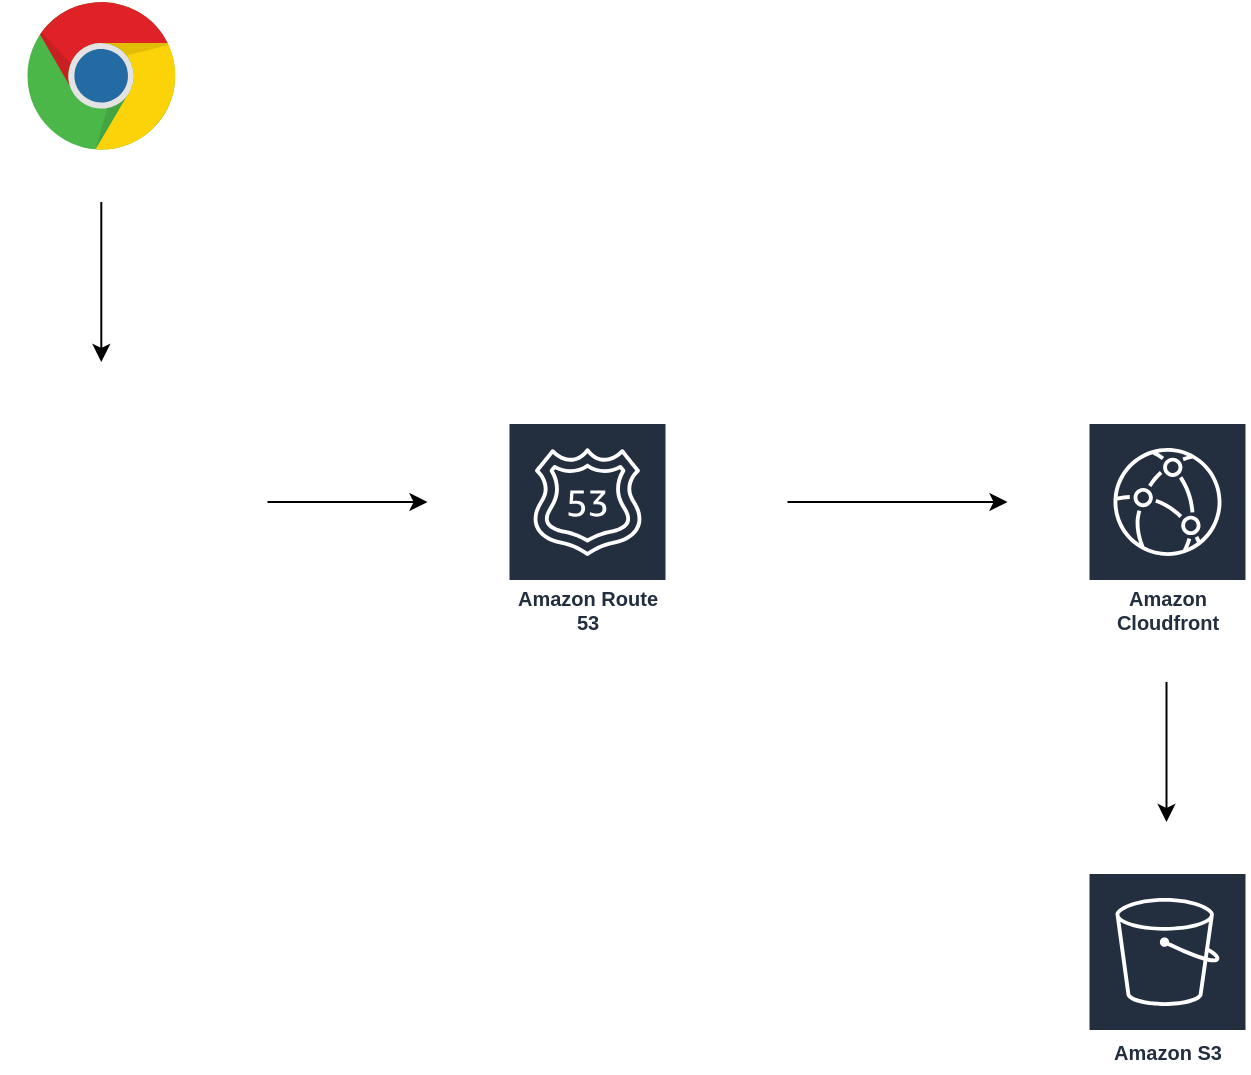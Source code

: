 <mxfile version="20.8.20" type="github">
  <diagram name="Page-1" id="nI1nvRkX7SopuIC9oGd2">
    <mxGraphModel dx="1359" dy="754" grid="1" gridSize="10" guides="1" tooltips="1" connect="1" arrows="1" fold="1" page="1" pageScale="1" pageWidth="827" pageHeight="1169" math="0" shadow="0">
      <root>
        <mxCell id="0" />
        <mxCell id="1" parent="0" />
        <mxCell id="5PFMSeBPYbZeD1rcCoT7-1" value="" style="dashed=0;outlineConnect=0;html=1;align=center;labelPosition=center;verticalLabelPosition=bottom;verticalAlign=top;shape=mxgraph.weblogos.chrome" vertex="1" parent="1">
          <mxGeometry x="93.75" y="150" width="74.8" height="75.4" as="geometry" />
        </mxCell>
        <mxCell id="5PFMSeBPYbZeD1rcCoT7-2" value="" style="endArrow=classic;html=1;rounded=0;" edge="1" parent="1">
          <mxGeometry width="50" height="50" relative="1" as="geometry">
            <mxPoint x="130.65" y="250" as="sourcePoint" />
            <mxPoint x="130.65" y="330" as="targetPoint" />
          </mxGeometry>
        </mxCell>
        <mxCell id="5PFMSeBPYbZeD1rcCoT7-3" value="" style="shape=image;html=1;verticalAlign=top;verticalLabelPosition=bottom;labelBackgroundColor=#ffffff;imageAspect=0;aspect=fixed;image=https://cdn1.iconfinder.com/data/icons/unicons-line-vol-5/24/react-128.png" vertex="1" parent="1">
          <mxGeometry x="80" y="350" width="102.3" height="102.3" as="geometry" />
        </mxCell>
        <mxCell id="5PFMSeBPYbZeD1rcCoT7-4" value="Amazon S3" style="sketch=0;outlineConnect=0;fontColor=#232F3E;gradientColor=none;strokeColor=#ffffff;fillColor=#232F3E;dashed=0;verticalLabelPosition=middle;verticalAlign=bottom;align=center;html=1;whiteSpace=wrap;fontSize=10;fontStyle=1;spacing=3;shape=mxgraph.aws4.productIcon;prIcon=mxgraph.aws4.s3;" vertex="1" parent="1">
          <mxGeometry x="623.75" y="585" width="80" height="100" as="geometry" />
        </mxCell>
        <mxCell id="5PFMSeBPYbZeD1rcCoT7-5" value="" style="endArrow=classic;html=1;rounded=0;" edge="1" parent="1">
          <mxGeometry width="50" height="50" relative="1" as="geometry">
            <mxPoint x="213.75" y="400" as="sourcePoint" />
            <mxPoint x="293.75" y="400" as="targetPoint" />
          </mxGeometry>
        </mxCell>
        <mxCell id="5PFMSeBPYbZeD1rcCoT7-6" value="Amazon Route 53" style="sketch=0;outlineConnect=0;fontColor=#232F3E;gradientColor=none;strokeColor=#ffffff;fillColor=#232F3E;dashed=0;verticalLabelPosition=middle;verticalAlign=bottom;align=center;html=1;whiteSpace=wrap;fontSize=10;fontStyle=1;spacing=3;shape=mxgraph.aws4.productIcon;prIcon=mxgraph.aws4.route_53;" vertex="1" parent="1">
          <mxGeometry x="333.75" y="360" width="80" height="110" as="geometry" />
        </mxCell>
        <mxCell id="5PFMSeBPYbZeD1rcCoT7-7" value="" style="endArrow=classic;html=1;rounded=0;" edge="1" parent="1">
          <mxGeometry width="50" height="50" relative="1" as="geometry">
            <mxPoint x="473.75" y="400" as="sourcePoint" />
            <mxPoint x="583.75" y="400" as="targetPoint" />
          </mxGeometry>
        </mxCell>
        <mxCell id="5PFMSeBPYbZeD1rcCoT7-8" value="" style="endArrow=classic;html=1;rounded=0;" edge="1" parent="1">
          <mxGeometry width="50" height="50" relative="1" as="geometry">
            <mxPoint x="663.25" y="490" as="sourcePoint" />
            <mxPoint x="663.25" y="560" as="targetPoint" />
          </mxGeometry>
        </mxCell>
        <mxCell id="5PFMSeBPYbZeD1rcCoT7-9" value="Amazon Cloudfront" style="sketch=0;outlineConnect=0;fontColor=#232F3E;gradientColor=none;strokeColor=#ffffff;fillColor=#232F3E;dashed=0;verticalLabelPosition=middle;verticalAlign=bottom;align=center;html=1;whiteSpace=wrap;fontSize=10;fontStyle=1;spacing=3;shape=mxgraph.aws4.productIcon;prIcon=mxgraph.aws4.cloudfront;" vertex="1" parent="1">
          <mxGeometry x="623.75" y="360" width="80" height="110" as="geometry" />
        </mxCell>
      </root>
    </mxGraphModel>
  </diagram>
</mxfile>
